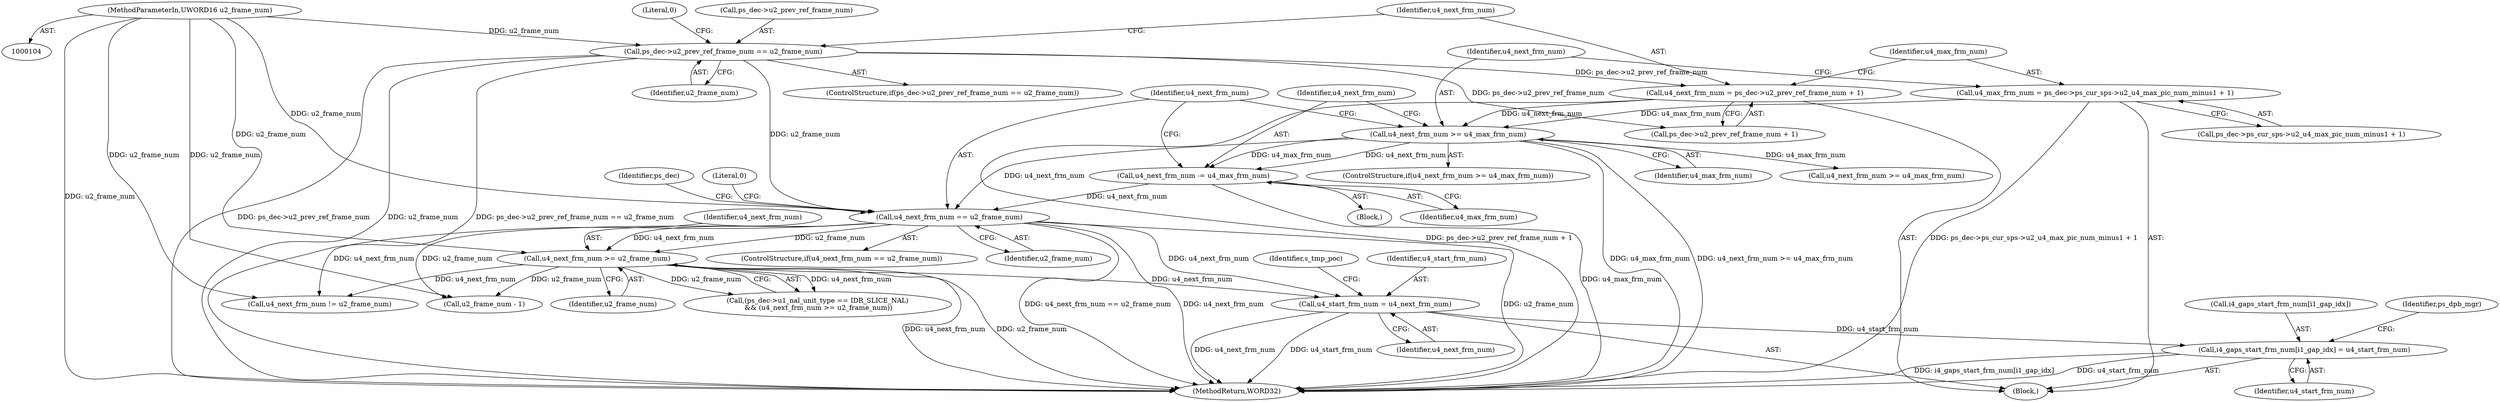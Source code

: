 digraph "0_Android_5c3fd5d93a268abb20ff22f26009535b40db3c7d@array" {
"1000274" [label="(Call,i4_gaps_start_frm_num[i1_gap_idx] = u4_start_frm_num)"];
"1000183" [label="(Call,u4_start_frm_num = u4_next_frm_num)"];
"1000177" [label="(Call,u4_next_frm_num >= u2_frame_num)"];
"1000164" [label="(Call,u4_next_frm_num == u2_frame_num)"];
"1000156" [label="(Call,u4_next_frm_num >= u4_max_frm_num)"];
"1000139" [label="(Call,u4_next_frm_num = ps_dec->u2_prev_ref_frame_num + 1)"];
"1000132" [label="(Call,ps_dec->u2_prev_ref_frame_num == u2_frame_num)"];
"1000106" [label="(MethodParameterIn,UWORD16 u2_frame_num)"];
"1000146" [label="(Call,u4_max_frm_num = ps_dec->ps_cur_sps->u2_u4_max_pic_num_minus1 + 1)"];
"1000160" [label="(Call,u4_next_frm_num -= u4_max_frm_num)"];
"1000285" [label="(Call,u2_frame_num - 1)"];
"1000184" [label="(Identifier,u4_start_frm_num)"];
"1000274" [label="(Call,i4_gaps_start_frm_num[i1_gap_idx] = u4_start_frm_num)"];
"1000138" [label="(Literal,0)"];
"1000106" [label="(MethodParameterIn,UWORD16 u2_frame_num)"];
"1000179" [label="(Identifier,u2_frame_num)"];
"1000461" [label="(MethodReturn,WORD32)"];
"1000163" [label="(ControlStructure,if(u4_next_frm_num == u2_frame_num))"];
"1000299" [label="(Call,u4_next_frm_num != u2_frame_num)"];
"1000278" [label="(Identifier,u4_start_frm_num)"];
"1000157" [label="(Identifier,u4_next_frm_num)"];
"1000136" [label="(Identifier,u2_frame_num)"];
"1000166" [label="(Identifier,u2_frame_num)"];
"1000275" [label="(Call,i4_gaps_start_frm_num[i1_gap_idx])"];
"1000174" [label="(Identifier,ps_dec)"];
"1000133" [label="(Call,ps_dec->u2_prev_ref_frame_num)"];
"1000178" [label="(Identifier,u4_next_frm_num)"];
"1000141" [label="(Call,ps_dec->u2_prev_ref_frame_num + 1)"];
"1000147" [label="(Identifier,u4_max_frm_num)"];
"1000156" [label="(Call,u4_next_frm_num >= u4_max_frm_num)"];
"1000131" [label="(ControlStructure,if(ps_dec->u2_prev_ref_frame_num == u2_frame_num))"];
"1000450" [label="(Call,u4_next_frm_num >= u4_max_frm_num)"];
"1000159" [label="(Block,)"];
"1000282" [label="(Identifier,ps_dpb_mgr)"];
"1000165" [label="(Identifier,u4_next_frm_num)"];
"1000161" [label="(Identifier,u4_next_frm_num)"];
"1000183" [label="(Call,u4_start_frm_num = u4_next_frm_num)"];
"1000158" [label="(Identifier,u4_max_frm_num)"];
"1000107" [label="(Block,)"];
"1000185" [label="(Identifier,u4_next_frm_num)"];
"1000177" [label="(Call,u4_next_frm_num >= u2_frame_num)"];
"1000155" [label="(ControlStructure,if(u4_next_frm_num >= u4_max_frm_num))"];
"1000171" [label="(Call,(ps_dec->u1_nal_unit_type == IDR_SLICE_NAL)\n && (u4_next_frm_num >= u2_frame_num))"];
"1000169" [label="(Literal,0)"];
"1000164" [label="(Call,u4_next_frm_num == u2_frame_num)"];
"1000160" [label="(Call,u4_next_frm_num -= u4_max_frm_num)"];
"1000139" [label="(Call,u4_next_frm_num = ps_dec->u2_prev_ref_frame_num + 1)"];
"1000148" [label="(Call,ps_dec->ps_cur_sps->u2_u4_max_pic_num_minus1 + 1)"];
"1000162" [label="(Identifier,u4_max_frm_num)"];
"1000146" [label="(Call,u4_max_frm_num = ps_dec->ps_cur_sps->u2_u4_max_pic_num_minus1 + 1)"];
"1000132" [label="(Call,ps_dec->u2_prev_ref_frame_num == u2_frame_num)"];
"1000140" [label="(Identifier,u4_next_frm_num)"];
"1000188" [label="(Identifier,s_tmp_poc)"];
"1000274" -> "1000107"  [label="AST: "];
"1000274" -> "1000278"  [label="CFG: "];
"1000275" -> "1000274"  [label="AST: "];
"1000278" -> "1000274"  [label="AST: "];
"1000282" -> "1000274"  [label="CFG: "];
"1000274" -> "1000461"  [label="DDG: i4_gaps_start_frm_num[i1_gap_idx]"];
"1000274" -> "1000461"  [label="DDG: u4_start_frm_num"];
"1000183" -> "1000274"  [label="DDG: u4_start_frm_num"];
"1000183" -> "1000107"  [label="AST: "];
"1000183" -> "1000185"  [label="CFG: "];
"1000184" -> "1000183"  [label="AST: "];
"1000185" -> "1000183"  [label="AST: "];
"1000188" -> "1000183"  [label="CFG: "];
"1000183" -> "1000461"  [label="DDG: u4_next_frm_num"];
"1000183" -> "1000461"  [label="DDG: u4_start_frm_num"];
"1000177" -> "1000183"  [label="DDG: u4_next_frm_num"];
"1000164" -> "1000183"  [label="DDG: u4_next_frm_num"];
"1000177" -> "1000171"  [label="AST: "];
"1000177" -> "1000179"  [label="CFG: "];
"1000178" -> "1000177"  [label="AST: "];
"1000179" -> "1000177"  [label="AST: "];
"1000171" -> "1000177"  [label="CFG: "];
"1000177" -> "1000461"  [label="DDG: u4_next_frm_num"];
"1000177" -> "1000461"  [label="DDG: u2_frame_num"];
"1000177" -> "1000171"  [label="DDG: u4_next_frm_num"];
"1000177" -> "1000171"  [label="DDG: u2_frame_num"];
"1000164" -> "1000177"  [label="DDG: u4_next_frm_num"];
"1000164" -> "1000177"  [label="DDG: u2_frame_num"];
"1000106" -> "1000177"  [label="DDG: u2_frame_num"];
"1000177" -> "1000285"  [label="DDG: u2_frame_num"];
"1000177" -> "1000299"  [label="DDG: u4_next_frm_num"];
"1000164" -> "1000163"  [label="AST: "];
"1000164" -> "1000166"  [label="CFG: "];
"1000165" -> "1000164"  [label="AST: "];
"1000166" -> "1000164"  [label="AST: "];
"1000169" -> "1000164"  [label="CFG: "];
"1000174" -> "1000164"  [label="CFG: "];
"1000164" -> "1000461"  [label="DDG: u4_next_frm_num == u2_frame_num"];
"1000164" -> "1000461"  [label="DDG: u2_frame_num"];
"1000164" -> "1000461"  [label="DDG: u4_next_frm_num"];
"1000156" -> "1000164"  [label="DDG: u4_next_frm_num"];
"1000160" -> "1000164"  [label="DDG: u4_next_frm_num"];
"1000132" -> "1000164"  [label="DDG: u2_frame_num"];
"1000106" -> "1000164"  [label="DDG: u2_frame_num"];
"1000164" -> "1000285"  [label="DDG: u2_frame_num"];
"1000164" -> "1000299"  [label="DDG: u4_next_frm_num"];
"1000156" -> "1000155"  [label="AST: "];
"1000156" -> "1000158"  [label="CFG: "];
"1000157" -> "1000156"  [label="AST: "];
"1000158" -> "1000156"  [label="AST: "];
"1000161" -> "1000156"  [label="CFG: "];
"1000165" -> "1000156"  [label="CFG: "];
"1000156" -> "1000461"  [label="DDG: u4_max_frm_num"];
"1000156" -> "1000461"  [label="DDG: u4_next_frm_num >= u4_max_frm_num"];
"1000139" -> "1000156"  [label="DDG: u4_next_frm_num"];
"1000146" -> "1000156"  [label="DDG: u4_max_frm_num"];
"1000156" -> "1000160"  [label="DDG: u4_max_frm_num"];
"1000156" -> "1000160"  [label="DDG: u4_next_frm_num"];
"1000156" -> "1000450"  [label="DDG: u4_max_frm_num"];
"1000139" -> "1000107"  [label="AST: "];
"1000139" -> "1000141"  [label="CFG: "];
"1000140" -> "1000139"  [label="AST: "];
"1000141" -> "1000139"  [label="AST: "];
"1000147" -> "1000139"  [label="CFG: "];
"1000139" -> "1000461"  [label="DDG: ps_dec->u2_prev_ref_frame_num + 1"];
"1000132" -> "1000139"  [label="DDG: ps_dec->u2_prev_ref_frame_num"];
"1000132" -> "1000131"  [label="AST: "];
"1000132" -> "1000136"  [label="CFG: "];
"1000133" -> "1000132"  [label="AST: "];
"1000136" -> "1000132"  [label="AST: "];
"1000138" -> "1000132"  [label="CFG: "];
"1000140" -> "1000132"  [label="CFG: "];
"1000132" -> "1000461"  [label="DDG: ps_dec->u2_prev_ref_frame_num == u2_frame_num"];
"1000132" -> "1000461"  [label="DDG: ps_dec->u2_prev_ref_frame_num"];
"1000132" -> "1000461"  [label="DDG: u2_frame_num"];
"1000106" -> "1000132"  [label="DDG: u2_frame_num"];
"1000132" -> "1000141"  [label="DDG: ps_dec->u2_prev_ref_frame_num"];
"1000106" -> "1000104"  [label="AST: "];
"1000106" -> "1000461"  [label="DDG: u2_frame_num"];
"1000106" -> "1000285"  [label="DDG: u2_frame_num"];
"1000106" -> "1000299"  [label="DDG: u2_frame_num"];
"1000146" -> "1000107"  [label="AST: "];
"1000146" -> "1000148"  [label="CFG: "];
"1000147" -> "1000146"  [label="AST: "];
"1000148" -> "1000146"  [label="AST: "];
"1000157" -> "1000146"  [label="CFG: "];
"1000146" -> "1000461"  [label="DDG: ps_dec->ps_cur_sps->u2_u4_max_pic_num_minus1 + 1"];
"1000160" -> "1000159"  [label="AST: "];
"1000160" -> "1000162"  [label="CFG: "];
"1000161" -> "1000160"  [label="AST: "];
"1000162" -> "1000160"  [label="AST: "];
"1000165" -> "1000160"  [label="CFG: "];
"1000160" -> "1000461"  [label="DDG: u4_max_frm_num"];
}
